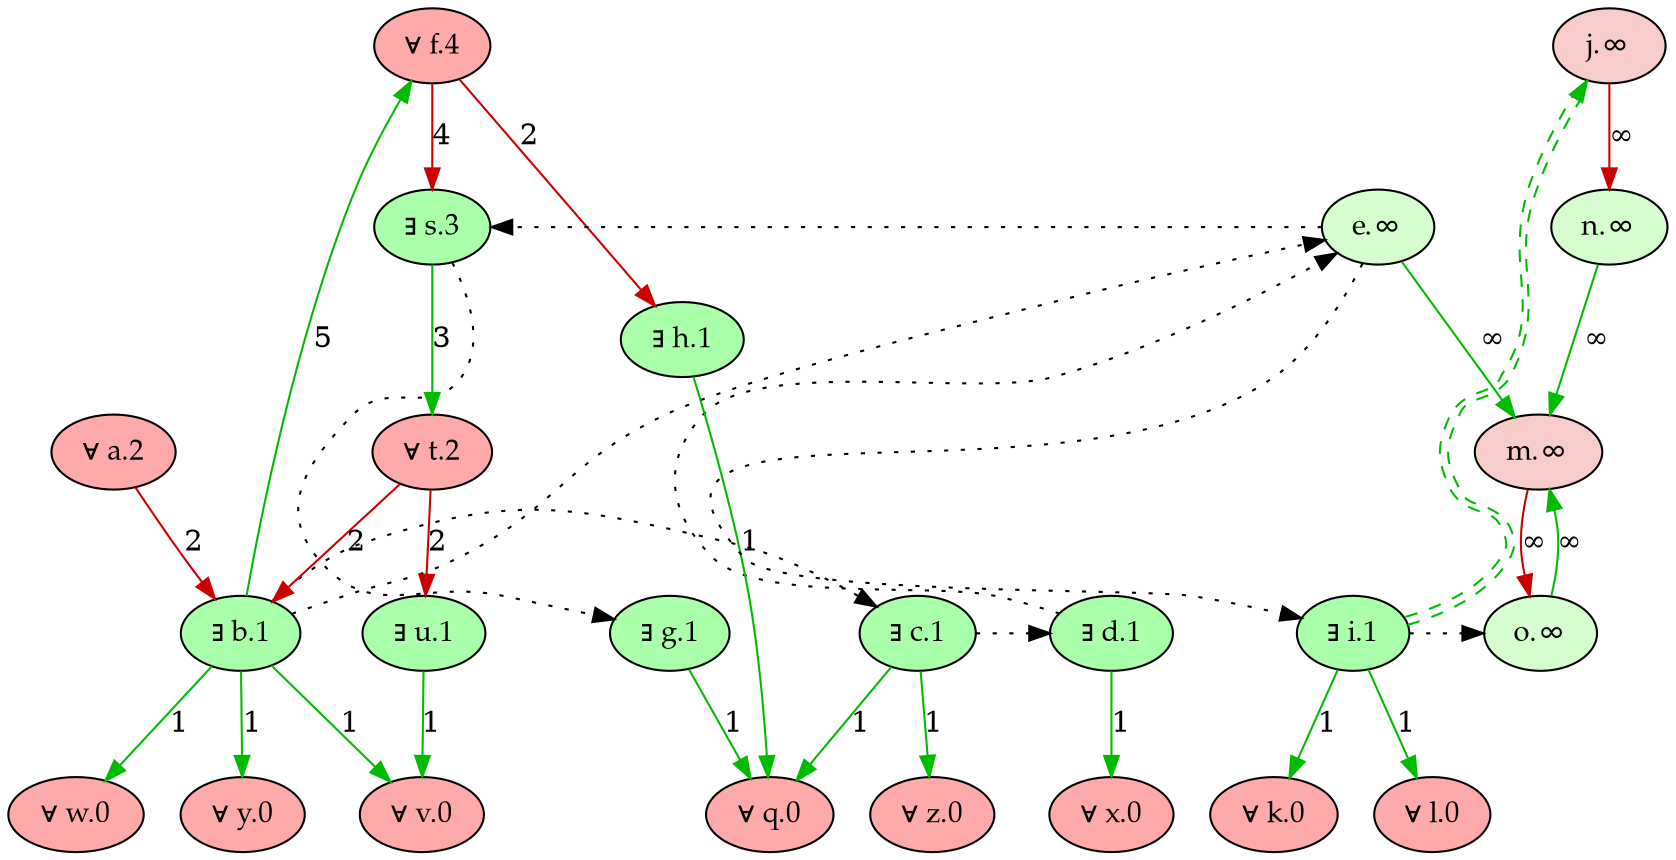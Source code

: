 digraph {
    rankdir="TB"
    node [style=filled fontname="Palatino"]
    node [fillcolor="#AAFFAA"]
    "u" [label="∃ u.1"]
    "b" [label="∃ b.1"]
    "c" [label="∃ c.1"]
    "d" [label="∃ d.1"]
    "i" [label="∃ i.1"]
    "g" [label="∃ g.1"]
    "h" [label="∃ h.1"]
    "s" [label="∃ s.3"]
    node [fillcolor="#FFAAAA"]
    "v" [label="∀ v.0"]
    "z" [label="∀ z.0"]
    "y" [label="∀ y.0"]
    "x" [label="∀ x.0"]
    "w" [label="∀ w.0"]
    "q" [label="∀ q.0"]
    "l" [label="∀ l.0"]
    "k" [label="∀ k.0"]
    "a" [label="∀ a.2"]
    "t" [label="∀ t.2"]
    "f" [label="∀ f.4"]
    node [fillcolor="#d5fdce"]
    "e" [label="e.∞"]
    "o" [label="o.∞"]
    "n" [label="n.∞"]
    node [fillcolor="#f7cccb"]
    "j" [label="j.∞"]
    "m" [label="m.∞"]
  edge [color="#CC0000" style="solid" dir="forward" label="2"]
        "a" -> "b" 
        "t" -> "b" 
        "f" -> "h" 
        "t" -> "u" 
  edge [color="#00BB00" style="solid" dir="forward" label="5"]
        "b" -> "f" 
  edge [color="#00BB00" style="solid" dir="forward" label="1"]
        "i" -> "k" 
        "i" -> "l" 
        "g" -> "q" 
        "h" -> "q" 
        "c" -> "q" 
        "b" -> "v" 
        "u" -> "v" 
        "b" -> "w" 
        "d" -> "x" 
        "b" -> "y" 
        "c" -> "z" 
  edge [color="#00BB00" style="solid" dir="forward" label="∞"]
        "e" -> "m" 
        "o" -> "m" 
        "n" -> "m" 
  edge [color="#CC0000" style="solid" dir="forward" label="∞"]
        "j" -> "n" 
        "m" -> "o" 
  edge [color="#CC0000" style="solid" dir="forward" label="4"]
        "f" -> "s" 
  edge [color="#00BB00" style="solid" dir="forward" label="3"]
        "s" -> "t" 
  edge [color="black" style="dotted" dir="forward" label="" constraint=false]
        "b" -> "c" 
        "c" -> "d" 
        "b" -> "e" 
        "d" -> "e" 
        "s" -> "g" 
        "e" -> "i" 
        "i" -> "o" 
        "e" -> "s" 
  edge [color="#00BB00:invis:#00BB00" style="dashed" dir="forward" label="" constraint=false]
        "i" -> "j" 
    {rank = max v z y x w q l k}
    {rank = min f}
}
